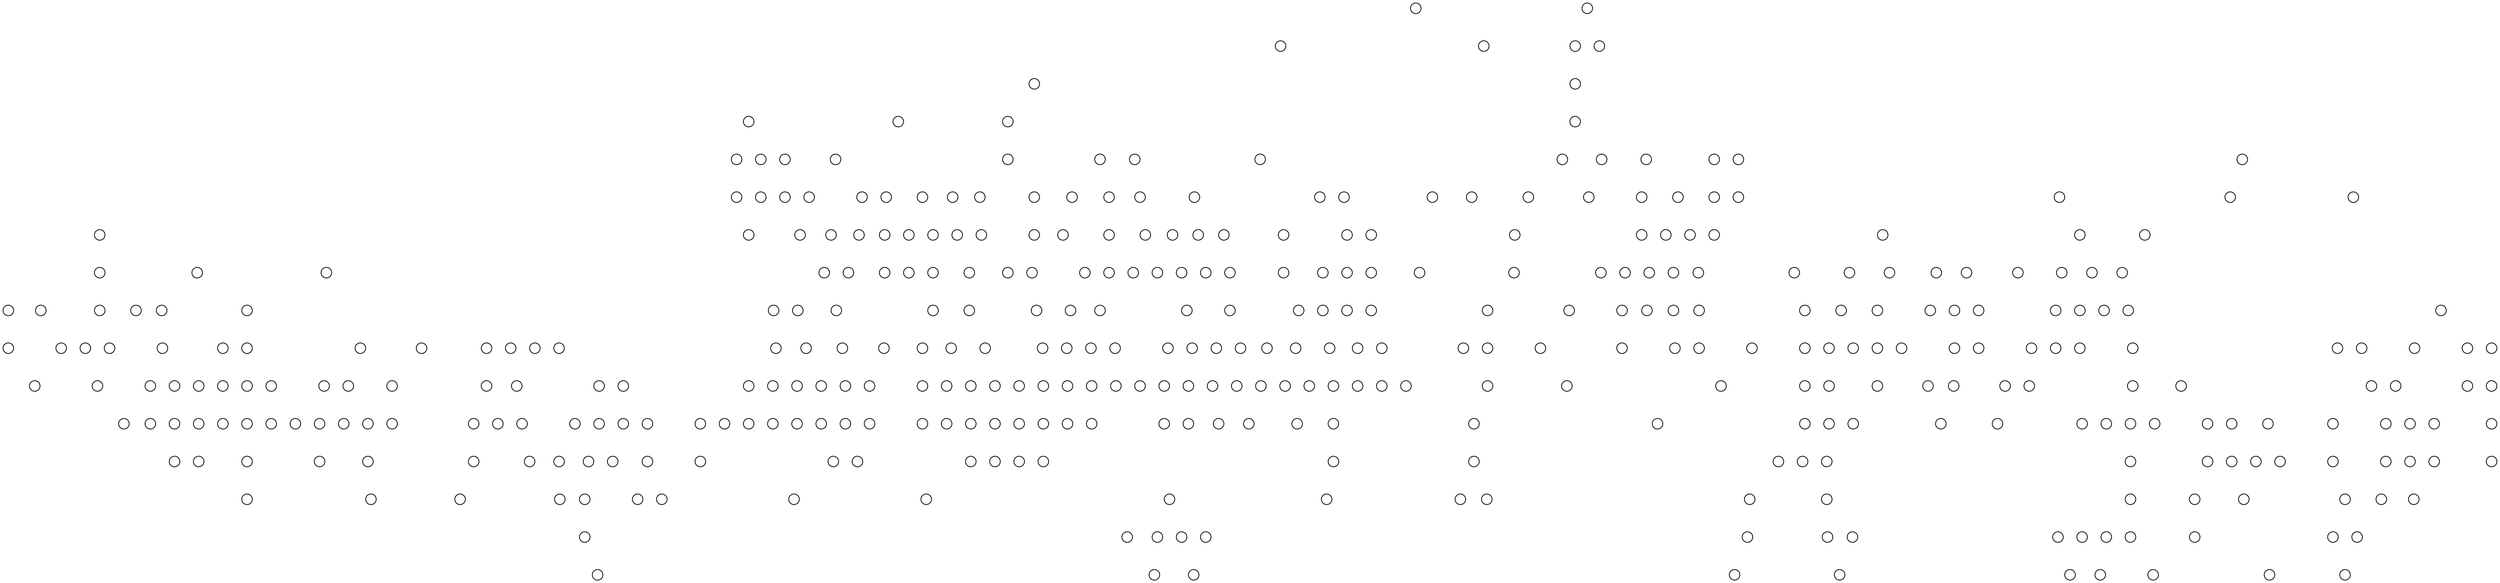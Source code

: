 
digraph G {
  graph [ overlap="scalexy" penwidth="0.2" splines=none outputorder=edgesfirst size=100 sep="+0.4" esep="+0.0"]
  node [ shape="circle" width="0.2" height="0.2" label="" ]
        clause_1 [ ]
    clause_10 [ ]
    clause_100 [ ]
    clause_101 [ ]
    clause_102 [ ]
    clause_103 [ ]
    clause_104 [ ]
    clause_105 [ ]
    clause_106 [ ]
    clause_107 [ ]
    clause_108 [ ]
    clause_109 [ ]
    clause_11 [ ]
    clause_110 [ ]
    clause_111 [ ]
    clause_112 [ ]
    clause_113 [ ]
    clause_114 [ ]
    clause_115 [ ]
    clause_116 [ ]
    clause_117 [ ]
    clause_118 [ ]
    clause_119 [ ]
    clause_12 [ ]
    clause_120 [ ]
    clause_121 [ ]
    clause_122 [ ]
    clause_123 [ ]
    clause_124 [ ]
    clause_125 [ ]
    clause_126 [ ]
    clause_127 [ ]
    clause_128 [ ]
    clause_129 [ ]
    clause_13 [ ]
    clause_130 [ ]
    clause_131 [ ]
    clause_132 [ ]
    clause_133 [ ]
    clause_134 [ ]
    clause_135 [ ]
    clause_136 [ ]
    clause_137 [ ]
    clause_138 [ ]
    clause_139 [ ]
    clause_14 [ ]
    clause_140 [ ]
    clause_141 [ ]
    clause_142 [ ]
    clause_143 [ ]
    clause_144 [ ]
    clause_145 [ ]
    clause_146 [ ]
    clause_147 [ ]
    clause_148 [ ]
    clause_149 [ ]
    clause_15 [ ]
    clause_150 [ ]
    clause_151 [ ]
    clause_152 [ ]
    clause_153 [ ]
    clause_154 [ ]
    clause_155 [ ]
    clause_156 [ ]
    clause_157 [ ]
    clause_158 [ ]
    clause_159 [ ]
    clause_16 [ ]
    clause_160 [ ]
    clause_161 [ ]
    clause_162 [ ]
    clause_163 [ ]
    clause_164 [ ]
    clause_165 [ ]
    clause_166 [ ]
    clause_167 [ ]
    clause_168 [ ]
    clause_169 [ ]
    clause_17 [ ]
    clause_170 [ ]
    clause_171 [ ]
    clause_172 [ ]
    clause_173 [ ]
    clause_174 [ ]
    clause_175 [ ]
    clause_176 [ ]
    clause_177 [ ]
    clause_178 [ ]
    clause_179 [ ]
    clause_18 [ ]
    clause_180 [ ]
    clause_181 [ ]
    clause_182 [ ]
    clause_183 [ ]
    clause_184 [ ]
    clause_185 [ ]
    clause_186 [ ]
    clause_187 [ ]
    clause_188 [ ]
    clause_189 [ ]
    clause_19 [ ]
    clause_190 [ ]
    clause_191 [ ]
    clause_192 [ ]
    clause_193 [ ]
    clause_194 [ ]
    clause_195 [ ]
    clause_196 [ ]
    clause_197 [ ]
    clause_198 [ ]
    clause_199 [ ]
    clause_2 [ ]
    clause_20 [ ]
    clause_200 [ ]
    clause_201 [ ]
    clause_202 [ ]
    clause_203 [ ]
    clause_204 [ ]
    clause_205 [ ]
    clause_206 [ ]
    clause_207 [ ]
    clause_208 [ ]
    clause_209 [ ]
    clause_21 [ ]
    clause_210 [ ]
    clause_211 [ ]
    clause_212 [ ]
    clause_213 [ ]
    clause_214 [ ]
    clause_215 [ ]
    clause_216 [ ]
    clause_217 [ ]
    clause_218 [ ]
    clause_219 [ ]
    clause_22 [ ]
    clause_220 [ ]
    clause_221 [ ]
    clause_222 [ ]
    clause_223 [ ]
    clause_23 [ ]
    clause_24 [ ]
    clause_25 [ ]
    clause_26 [ ]
    clause_27 [ ]
    clause_28 [ ]
    clause_29 [ ]
    clause_3 [ ]
    clause_30 [ ]
    clause_31 [ ]
    clause_32 [ ]
    clause_33 [ ]
    clause_34 [ ]
    clause_35 [ ]
    clause_36 [ ]
    clause_37 [ ]
    clause_38 [ ]
    clause_39 [ ]
    clause_4 [ ]
    clause_40 [ ]
    clause_41 [ ]
    clause_42 [ ]
    clause_43 [ ]
    clause_44 [ ]
    clause_45 [ ]
    clause_46 [ ]
    clause_47 [ ]
    clause_48 [ ]
    clause_49 [ ]
    clause_5 [ ]
    clause_50 [ ]
    clause_51 [ ]
    clause_52 [ ]
    clause_53 [ ]
    clause_54 [ ]
    clause_55 [ ]
    clause_56 [ ]
    clause_57 [ ]
    clause_58 [ ]
    clause_59 [ ]
    clause_6 [ ]
    clause_60 [ ]
    clause_61 [ ]
    clause_62 [ ]
    clause_63 [ ]
    clause_64 [ ]
    clause_65 [ ]
    clause_66 [ ]
    clause_67 [ ]
    clause_68 [ ]
    clause_69 [ ]
    clause_7 [ ]
    clause_70 [ ]
    clause_71 [ ]
    clause_72 [ ]
    clause_73 [ ]
    clause_74 [ ]
    clause_75 [ ]
    clause_76 [ ]
    clause_77 [ ]
    clause_78 [ ]
    clause_79 [ ]
    clause_8 [ ]
    clause_80 [ ]
    clause_81 [ ]
    clause_82 [ ]
    clause_83 [ ]
    clause_84 [ ]
    clause_85 [ ]
    clause_86 [ ]
    clause_87 [ ]
    clause_88 [ ]
    clause_89 [ ]
    clause_9 [ ]
    clause_90 [ ]
    clause_91 [ ]
    clause_92 [ ]
    clause_93 [ ]
    clause_94 [ ]
    clause_95 [ ]
    clause_96 [ ]
    clause_97 [ ]
    clause_98 [ ]
    clause_99 [ ]
    var_1 [ ]
    var_10 [ ]
    var_100 [ ]
    var_101 [ ]
    var_102 [ ]
    var_103 [ ]
    var_104 [ ]
    var_105 [ ]
    var_106 [ ]
    var_107 [ ]
    var_108 [ ]
    var_109 [ ]
    var_11 [ ]
    var_110 [ ]
    var_111 [ ]
    var_112 [ ]
    var_113 [ ]
    var_114 [ ]
    var_115 [ ]
    var_116 [ ]
    var_117 [ ]
    var_118 [ ]
    var_119 [ ]
    var_12 [ ]
    var_120 [ ]
    var_121 [ ]
    var_122 [ ]
    var_123 [ ]
    var_124 [ ]
    var_125 [ ]
    var_126 [ ]
    var_127 [ ]
    var_128 [ ]
    var_129 [ ]
    var_13 [ ]
    var_130 [ ]
    var_131 [ ]
    var_132 [ ]
    var_133 [ ]
    var_134 [ ]
    var_135 [ ]
    var_136 [ ]
    var_137 [ ]
    var_138 [ ]
    var_139 [ ]
    var_14 [ ]
    var_140 [ ]
    var_141 [ ]
    var_142 [ ]
    var_143 [ ]
    var_144 [ ]
    var_145 [ ]
    var_146 [ ]
    var_147 [ ]
    var_148 [ ]
    var_149 [ ]
    var_15 [ ]
    var_150 [ ]
    var_151 [ ]
    var_152 [ ]
    var_153 [ ]
    var_154 [ ]
    var_155 [ ]
    var_156 [ ]
    var_157 [ ]
    var_158 [ ]
    var_159 [ ]
    var_16 [ ]
    var_160 [ ]
    var_161 [ ]
    var_162 [ ]
    var_163 [ ]
    var_164 [ ]
    var_165 [ ]
    var_166 [ ]
    var_167 [ ]
    var_168 [ ]
    var_169 [ ]
    var_17 [ ]
    var_170 [ ]
    var_171 [ ]
    var_172 [ ]
    var_173 [ ]
    var_174 [ ]
    var_175 [ ]
    var_176 [ ]
    var_177 [ ]
    var_178 [ ]
    var_179 [ ]
    var_18 [ ]
    var_180 [ ]
    var_181 [ ]
    var_182 [ ]
    var_183 [ ]
    var_184 [ ]
    var_185 [ ]
    var_186 [ ]
    var_19 [ ]
    var_2 [ ]
    var_20 [ ]
    var_21 [ ]
    var_22 [ ]
    var_23 [ ]
    var_24 [ ]
    var_25 [ ]
    var_26 [ ]
    var_27 [ ]
    var_28 [ ]
    var_29 [ ]
    var_3 [ ]
    var_30 [ ]
    var_31 [ ]
    var_32 [ ]
    var_33 [ ]
    var_34 [ ]
    var_35 [ ]
    var_36 [ ]
    var_37 [ ]
    var_38 [ ]
    var_39 [ ]
    var_4 [ ]
    var_40 [ ]
    var_41 [ ]
    var_42 [ ]
    var_43 [ ]
    var_44 [ ]
    var_45 [ ]
    var_46 [ ]
    var_47 [ ]
    var_48 [ ]
    var_49 [ ]
    var_5 [ ]
    var_50 [ ]
    var_51 [ ]
    var_52 [ ]
    var_53 [ ]
    var_54 [ ]
    var_55 [ ]
    var_56 [ ]
    var_57 [ ]
    var_58 [ ]
    var_59 [ ]
    var_6 [ ]
    var_60 [ ]
    var_61 [ ]
    var_62 [ ]
    var_63 [ ]
    var_64 [ ]
    var_65 [ ]
    var_66 [ ]
    var_67 [ ]
    var_68 [ ]
    var_69 [ ]
    var_7 [ ]
    var_70 [ ]
    var_71 [ ]
    var_72 [ ]
    var_73 [ ]
    var_74 [ ]
    var_75 [ ]
    var_76 [ ]
    var_77 [ ]
    var_78 [ ]
    var_79 [ ]
    var_8 [ ]
    var_80 [ ]
    var_81 [ ]
    var_82 [ ]
    var_83 [ ]
    var_84 [ ]
    var_85 [ ]
    var_86 [ ]
    var_87 [ ]
    var_88 [ ]
    var_89 [ ]
    var_9 [ ]
    var_90 [ ]
    var_91 [ ]
    var_92 [ ]
    var_93 [ ]
    var_94 [ ]
    var_95 [ ]
    var_96 [ ]
    var_97 [ ]
    var_98 [ ]
    var_99 [ ]
    clause_1 -> var_2 [ ]
    clause_10 -> var_7 [ ]
    clause_100 -> var_79 [ ]
    clause_101 -> var_79 [ ]
    clause_101 -> var_87 [ ]
    clause_102 -> var_79 [ ]
    clause_102 -> var_86 [ ]
    clause_103 -> var_86 [ ]
    clause_103 -> var_88 [ ]
    clause_104 -> var_88 [ ]
    clause_104 -> var_89 [ ]
    clause_105 -> var_90 [ ]
    clause_106 -> var_80 [ ]
    clause_106 -> var_91 [ ]
    clause_107 -> var_90 [ ]
    clause_107 -> var_91 [ ]
    clause_108 -> var_90 [ ]
    clause_109 -> var_93 [ ]
    clause_110 -> var_93 [ ]
    clause_112 -> var_95 [ ]
    clause_113 -> var_96 [ ]
    clause_113 -> var_97 [ ]
    clause_114 -> var_74 [ ]
    clause_117 -> var_101 [ ]
    clause_12 -> var_9 [ ]
    clause_120 -> var_101 [ ]
    clause_120 -> var_102 [ ]
    clause_122 -> var_104 [ ]
    clause_123 -> var_106 [ ]
    clause_124 -> var_102 [ ]
    clause_124 -> var_107 [ ]
    clause_125 -> var_108 [ ]
    clause_126 -> var_102 [ ]
    clause_126 -> var_107 [ ]
    clause_127 -> var_109 [ ]
    clause_13 -> var_12 [ ]
    clause_13 -> var_9 [ ]
    clause_130 -> var_112 [ ]
    clause_131 -> var_112 [ ]
    clause_134 -> var_114 [ ]
    clause_134 -> var_116 [ ]
    clause_135 -> var_114 [ ]
    clause_136 -> var_116 [ ]
    clause_138 -> var_118 [ ]
    clause_138 -> var_119 [ ]
    clause_14 -> var_11 [ ]
    clause_14 -> var_9 [ ]
    clause_141 -> var_116 [ ]
    clause_142 -> var_116 [ ]
    clause_142 -> var_123 [ ]
    clause_143 -> var_116 [ ]
    clause_143 -> var_123 [ ]
    clause_144 -> var_122 [ ]
    clause_144 -> var_124 [ ]
    clause_147 -> var_124 [ ]
    clause_147 -> var_125 [ ]
    clause_147 -> var_126 [ ]
    clause_148 -> var_125 [ ]
    clause_148 -> var_127 [ ]
    clause_149 -> var_127 [ ]
    clause_15 -> var_13 [ ]
    clause_150 -> var_126 [ ]
    clause_151 -> var_129 [ ]
    clause_152 -> var_131 [ ]
    clause_154 -> var_132 [ ]
    clause_155 -> var_134 [ ]
    clause_156 -> var_135 [ ]
    clause_157 -> var_136 [ ]
    clause_159 -> var_135 [ ]
    clause_16 -> var_14 [ ]
    clause_161 -> var_139 [ ]
    clause_162 -> var_139 [ ]
    clause_163 -> var_140 [ ]
    clause_163 -> var_141 [ ]
    clause_164 -> var_141 [ ]
    clause_165 -> var_5 [ ]
    clause_166 -> var_144 [ ]
    clause_166 -> var_5 [ ]
    clause_167 -> var_5 [ ]
    clause_169 -> var_146 [ ]
    clause_17 -> var_10 [ ]
    clause_17 -> var_14 [ ]
    clause_170 -> var_146 [ ]
    clause_170 -> var_147 [ ]
    clause_171 -> var_148 [ ]
    clause_172 -> var_149 [ ]
    clause_174 -> var_149 [ ]
    clause_174 -> var_150 [ ]
    clause_176 -> var_150 [ ]
    clause_176 -> var_152 [ ]
    clause_177 -> var_153 [ ]
    clause_179 -> var_155 [ ]
    clause_18 -> var_13 [ ]
    clause_180 -> var_155 [ ]
    clause_180 -> var_156 [ ]
    clause_181 -> var_156 [ ]
    clause_182 -> var_158 [ ]
    clause_182 -> var_6 [ ]
    clause_184 -> var_160 [ ]
    clause_186 -> var_158 [ ]
    clause_187 -> var_158 [ ]
    clause_188 -> var_161 [ ]
    clause_189 -> var_161 [ ]
    clause_19 -> var_16 [ ]
    clause_190 -> var_164 [ ]
    clause_191 -> var_165 [ ]
    clause_192 -> var_162 [ ]
    clause_193 -> var_167 [ ]
    clause_194 -> var_167 [ ]
    clause_195 -> var_169 [ ]
    clause_196 -> var_167 [ ]
    clause_196 -> var_169 [ ]
    clause_197 -> var_170 [ ]
    clause_20 -> var_14 [ ]
    clause_201 -> var_172 [ ]
    clause_204 -> var_176 [ ]
    clause_205 -> var_177 [ ]
    clause_206 -> var_177 [ ]
    clause_207 -> var_178 [ ]
    clause_207 -> var_179 [ ]
    clause_209 -> var_181 [ ]
    clause_21 -> var_11 [ ]
    clause_21 -> var_18 [ ]
    clause_210 -> var_181 [ ]
    clause_211 -> var_180 [ ]
    clause_211 -> var_182 [ ]
    clause_212 -> var_182 [ ]
    clause_212 -> var_183 [ ]
    clause_213 -> var_183 [ ]
    clause_213 -> var_184 [ ]
    clause_214 -> var_181 [ ]
    clause_214 -> var_185 [ ]
    clause_215 -> var_185 [ ]
    clause_216 -> var_72 [ ]
    clause_217 -> var_47 [ ]
    clause_218 -> var_58 [ ]
    clause_219 -> var_131 [ ]
    clause_219 -> var_69 [ ]
    clause_22 -> var_19 [ ]
    clause_220 -> var_85 [ ]
    clause_222 -> var_137 [ ]
    clause_222 -> var_16 [ ]
    clause_223 -> var_128 [ ]
    clause_223 -> var_89 [ ]
    clause_23 -> var_19 [ ]
    clause_24 -> var_20 [ ]
    clause_25 -> var_21 [ ]
    clause_28 -> var_24 [ ]
    clause_3 -> var_4 [ ]
    clause_32 -> var_25 [ ]
    clause_32 -> var_27 [ ]
    clause_33 -> var_27 [ ]
    clause_33 -> var_28 [ ]
    clause_34 -> var_28 [ ]
    clause_34 -> var_29 [ ]
    clause_36 -> var_30 [ ]
    clause_36 -> var_31 [ ]
    clause_37 -> var_32 [ ]
    clause_38 -> var_33 [ ]
    clause_38 -> var_8 [ ]
    clause_39 -> var_8 [ ]
    clause_4 -> var_5 [ ]
    clause_40 -> var_34 [ ]
    clause_42 -> var_35 [ ]
    clause_45 -> var_39 [ ]
    clause_46 -> var_36 [ ]
    clause_46 -> var_38 [ ]
    clause_48 -> var_37 [ ]
    clause_48 -> var_41 [ ]
    clause_49 -> var_41 [ ]
    clause_5 -> var_1 [ ]
    clause_50 -> var_40 [ ]
    clause_51 -> var_43 [ ]
    clause_52 -> var_43 [ ]
    clause_52 -> var_44 [ ]
    clause_53 -> var_41 [ ]
    clause_54 -> var_45 [ ]
    clause_55 -> var_47 [ ]
    clause_57 -> var_49 [ ]
    clause_58 -> var_38 [ ]
    clause_58 -> var_48 [ ]
    clause_6 -> var_2 [ ]
    clause_62 -> var_49 [ ]
    clause_62 -> var_53 [ ]
    clause_64 -> var_54 [ ]
    clause_64 -> var_55 [ ]
    clause_65 -> var_56 [ ]
    clause_66 -> var_56 [ ]
    clause_66 -> var_57 [ ]
    clause_68 -> var_34 [ ]
    clause_70 -> var_60 [ ]
    clause_71 -> var_62 [ ]
    clause_72 -> var_3 [ ]
    clause_73 -> var_3 [ ]
    clause_73 -> var_64 [ ]
    clause_74 -> var_3 [ ]
    clause_74 -> var_62 [ ]
    clause_75 -> var_62 [ ]
    clause_75 -> var_65 [ ]
    clause_76 -> var_62 [ ]
    clause_77 -> var_62 [ ]
    clause_77 -> var_65 [ ]
    clause_78 -> var_65 [ ]
    clause_78 -> var_67 [ ]
    clause_8 -> var_2 [ ]
    clause_8 -> var_8 [ ]
    clause_80 -> var_66 [ ]
    clause_83 -> var_71 [ ]
    clause_83 -> var_72 [ ]
    clause_85 -> var_74 [ ]
    clause_86 -> var_73 [ ]
    clause_88 -> var_76 [ ]
    clause_89 -> var_76 [ ]
    clause_89 -> var_77 [ ]
    clause_9 -> var_7 [ ]
    clause_9 -> var_8 [ ]
    clause_90 -> var_77 [ ]
    clause_91 -> var_77 [ ]
    clause_91 -> var_79 [ ]
    clause_92 -> var_77 [ ]
    clause_92 -> var_80 [ ]
    clause_93 -> var_78 [ ]
    clause_93 -> var_79 [ ]
    clause_95 -> var_82 [ ]
    clause_96 -> var_81 [ ]
    clause_97 -> var_81 [ ]
    clause_97 -> var_83 [ ]
    clause_98 -> var_84 [ ]
    var_1 -> clause_1 [ ]
    var_1 -> clause_2 [ ]
    var_1 -> clause_3 [ ]
    var_1 -> clause_4 [ ]
    var_1 -> clause_6 [ ]
    var_10 -> clause_11 [ ]
    var_10 -> clause_14 [ ]
    var_10 -> clause_15 [ ]
    var_10 -> clause_16 [ ]
    var_100 -> clause_116 [ ]
    var_100 -> clause_218 [ ]
    var_101 -> clause_121 [ ]
    var_102 -> clause_118 [ ]
    var_102 -> clause_125 [ ]
    var_103 -> clause_119 [ ]
    var_103 -> clause_161 [ ]
    var_104 -> clause_121 [ ]
    var_105 -> clause_122 [ ]
    var_105 -> clause_123 [ ]
    var_107 -> clause_127 [ ]
    var_108 -> clause_126 [ ]
    var_108 -> clause_130 [ ]
    var_109 -> clause_128 [ ]
    var_11 -> clause_12 [ ]
    var_11 -> clause_22 [ ]
    var_11 -> clause_23 [ ]
    var_110 -> clause_128 [ ]
    var_110 -> clause_129 [ ]
    var_111 -> clause_129 [ ]
    var_113 -> clause_131 [ ]
    var_113 -> clause_132 [ ]
    var_114 -> clause_132 [ ]
    var_114 -> clause_133 [ ]
    var_114 -> clause_136 [ ]
    var_115 -> clause_133 [ ]
    var_115 -> clause_136 [ ]
    var_115 -> clause_137 [ ]
    var_117 -> clause_135 [ ]
    var_117 -> clause_156 [ ]
    var_117 -> clause_157 [ ]
    var_117 -> clause_158 [ ]
    var_118 -> clause_137 [ ]
    var_119 -> clause_139 [ ]
    var_12 -> clause_29 [ ]
    var_12 -> clause_30 [ ]
    var_12 -> clause_31 [ ]
    var_120 -> clause_139 [ ]
    var_120 -> clause_140 [ ]
    var_121 -> clause_140 [ ]
    var_122 -> clause_141 [ ]
    var_122 -> clause_143 [ ]
    var_123 -> clause_153 [ ]
    var_124 -> clause_145 [ ]
    var_124 -> clause_146 [ ]
    var_125 -> clause_145 [ ]
    var_126 -> clause_146 [ ]
    var_128 -> clause_149 [ ]
    var_129 -> clause_150 [ ]
    var_13 -> clause_17 [ ]
    var_130 -> clause_151 [ ]
    var_130 -> clause_152 [ ]
    var_132 -> clause_153 [ ]
    var_133 -> clause_154 [ ]
    var_133 -> clause_155 [ ]
    var_135 -> clause_158 [ ]
    var_136 -> clause_158 [ ]
    var_136 -> clause_160 [ ]
    var_137 -> clause_159 [ ]
    var_138 -> clause_160 [ ]
    var_140 -> clause_162 [ ]
    var_142 -> clause_164 [ ]
    var_143 -> clause_165 [ ]
    var_143 -> clause_168 [ ]
    var_143 -> clause_169 [ ]
    var_144 -> clause_168 [ ]
    var_144 -> clause_172 [ ]
    var_144 -> clause_173 [ ]
    var_144 -> clause_174 [ ]
    var_145 -> clause_167 [ ]
    var_145 -> clause_179 [ ]
    var_147 -> clause_171 [ ]
    var_149 -> clause_175 [ ]
    var_15 -> clause_18 [ ]
    var_15 -> clause_19 [ ]
    var_150 -> clause_173 [ ]
    var_151 -> clause_175 [ ]
    var_152 -> clause_177 [ ]
    var_153 -> clause_178 [ ]
    var_154 -> clause_178 [ ]
    var_157 -> clause_181 [ ]
    var_157 -> clause_216 [ ]
    var_158 -> clause_185 [ ]
    var_158 -> clause_188 [ ]
    var_159 -> clause_183 [ ]
    var_159 -> clause_185 [ ]
    var_159 -> clause_205 [ ]
    var_160 -> clause_208 [ ]
    var_160 -> clause_209 [ ]
    var_160 -> clause_210 [ ]
    var_161 -> clause_186 [ ]
    var_162 -> clause_187 [ ]
    var_162 -> clause_188 [ ]
    var_163 -> clause_189 [ ]
    var_163 -> clause_190 [ ]
    var_164 -> clause_191 [ ]
    var_166 -> clause_192 [ ]
    var_166 -> clause_193 [ ]
    var_167 -> clause_195 [ ]
    var_168 -> clause_194 [ ]
    var_168 -> clause_196 [ ]
    var_169 -> clause_197 [ ]
    var_169 -> clause_198 [ ]
    var_169 -> clause_199 [ ]
    var_17 -> clause_20 [ ]
    var_170 -> clause_199 [ ]
    var_170 -> clause_200 [ ]
    var_171 -> clause_198 [ ]
    var_171 -> clause_199 [ ]
    var_171 -> clause_203 [ ]
    var_172 -> clause_200 [ ]
    var_173 -> clause_201 [ ]
    var_173 -> clause_202 [ ]
    var_174 -> clause_202 [ ]
    var_175 -> clause_203 [ ]
    var_175 -> clause_204 [ ]
    var_176 -> clause_222 [ ]
    var_178 -> clause_206 [ ]
    var_18 -> clause_23 [ ]
    var_18 -> clause_24 [ ]
    var_180 -> clause_208 [ ]
    var_180 -> clause_210 [ ]
    var_186 -> clause_215 [ ]
    var_186 -> clause_221 [ ]
    var_186 -> clause_223 [ ]
    var_19 -> clause_26 [ ]
    var_2 -> clause_7 [ ]
    var_2 -> clause_9 [ ]
    var_20 -> clause_25 [ ]
    var_22 -> clause_26 [ ]
    var_22 -> clause_27 [ ]
    var_23 -> clause_27 [ ]
    var_23 -> clause_28 [ ]
    var_25 -> clause_29 [ ]
    var_25 -> clause_31 [ ]
    var_26 -> clause_30 [ ]
    var_26 -> clause_31 [ ]
    var_26 -> clause_35 [ ]
    var_3 -> clause_2 [ ]
    var_3 -> clause_6 [ ]
    var_3 -> clause_71 [ ]
    var_30 -> clause_35 [ ]
    var_31 -> clause_37 [ ]
    var_33 -> clause_40 [ ]
    var_33 -> clause_41 [ ]
    var_34 -> clause_39 [ ]
    var_35 -> clause_41 [ ]
    var_36 -> clause_42 [ ]
    var_36 -> clause_43 [ ]
    var_36 -> clause_44 [ ]
    var_36 -> clause_45 [ ]
    var_37 -> clause_43 [ ]
    var_37 -> clause_46 [ ]
    var_37 -> clause_47 [ ]
    var_37 -> clause_49 [ ]
    var_38 -> clause_44 [ ]
    var_38 -> clause_56 [ ]
    var_38 -> clause_57 [ ]
    var_39 -> clause_65 [ ]
    var_4 -> clause_117 [ ]
    var_4 -> clause_118 [ ]
    var_4 -> clause_119 [ ]
    var_4 -> clause_120 [ ]
    var_40 -> clause_47 [ ]
    var_40 -> clause_49 [ ]
    var_42 -> clause_50 [ ]
    var_42 -> clause_51 [ ]
    var_45 -> clause_53 [ ]
    var_46 -> clause_54 [ ]
    var_46 -> clause_55 [ ]
    var_48 -> clause_56 [ ]
    var_48 -> clause_59 [ ]
    var_49 -> clause_58 [ ]
    var_5 -> clause_168 [ ]
    var_50 -> clause_59 [ ]
    var_50 -> clause_60 [ ]
    var_51 -> clause_60 [ ]
    var_51 -> clause_61 [ ]
    var_52 -> clause_61 [ ]
    var_53 -> clause_63 [ ]
    var_54 -> clause_63 [ ]
    var_57 -> clause_67 [ ]
    var_58 -> clause_217 [ ]
    var_58 -> clause_220 [ ]
    var_58 -> clause_67 [ ]
    var_59 -> clause_68 [ ]
    var_59 -> clause_69 [ ]
    var_6 -> clause_183 [ ]
    var_6 -> clause_184 [ ]
    var_6 -> clause_185 [ ]
    var_6 -> clause_5 [ ]
    var_60 -> clause_69 [ ]
    var_61 -> clause_70 [ ]
    var_63 -> clause_72 [ ]
    var_63 -> clause_74 [ ]
    var_63 -> clause_81 [ ]
    var_64 -> clause_84 [ ]
    var_64 -> clause_85 [ ]
    var_64 -> clause_86 [ ]
    var_66 -> clause_76 [ ]
    var_66 -> clause_77 [ ]
    var_67 -> clause_79 [ ]
    var_68 -> clause_79 [ ]
    var_69 -> clause_80 [ ]
    var_7 -> clause_7 [ ]
    var_70 -> clause_81 [ ]
    var_70 -> clause_82 [ ]
    var_71 -> clause_82 [ ]
    var_72 -> clause_221 [ ]
    var_73 -> clause_84 [ ]
    var_73 -> clause_87 [ ]
    var_74 -> clause_86 [ ]
    var_75 -> clause_87 [ ]
    var_75 -> clause_88 [ ]
    var_77 -> clause_93 [ ]
    var_78 -> clause_90 [ ]
    var_78 -> clause_94 [ ]
    var_78 -> clause_95 [ ]
    var_78 -> clause_96 [ ]
    var_8 -> clause_40 [ ]
    var_80 -> clause_105 [ ]
    var_80 -> clause_107 [ ]
    var_81 -> clause_94 [ ]
    var_82 -> clause_96 [ ]
    var_82 -> clause_98 [ ]
    var_84 -> clause_99 [ ]
    var_85 -> clause_99 [ ]
    var_86 -> clause_100 [ ]
    var_87 -> clause_102 [ ]
    var_9 -> clause_10 [ ]
    var_9 -> clause_11 [ ]
    var_91 -> clause_111 [ ]
    var_92 -> clause_108 [ ]
    var_92 -> clause_109 [ ]
    var_94 -> clause_110 [ ]
    var_95 -> clause_111 [ ]
    var_96 -> clause_112 [ ]
    var_98 -> clause_114 [ ]
    var_98 -> clause_115 [ ]
    var_99 -> clause_115 [ ]
    var_99 -> clause_116 [ ]

}
